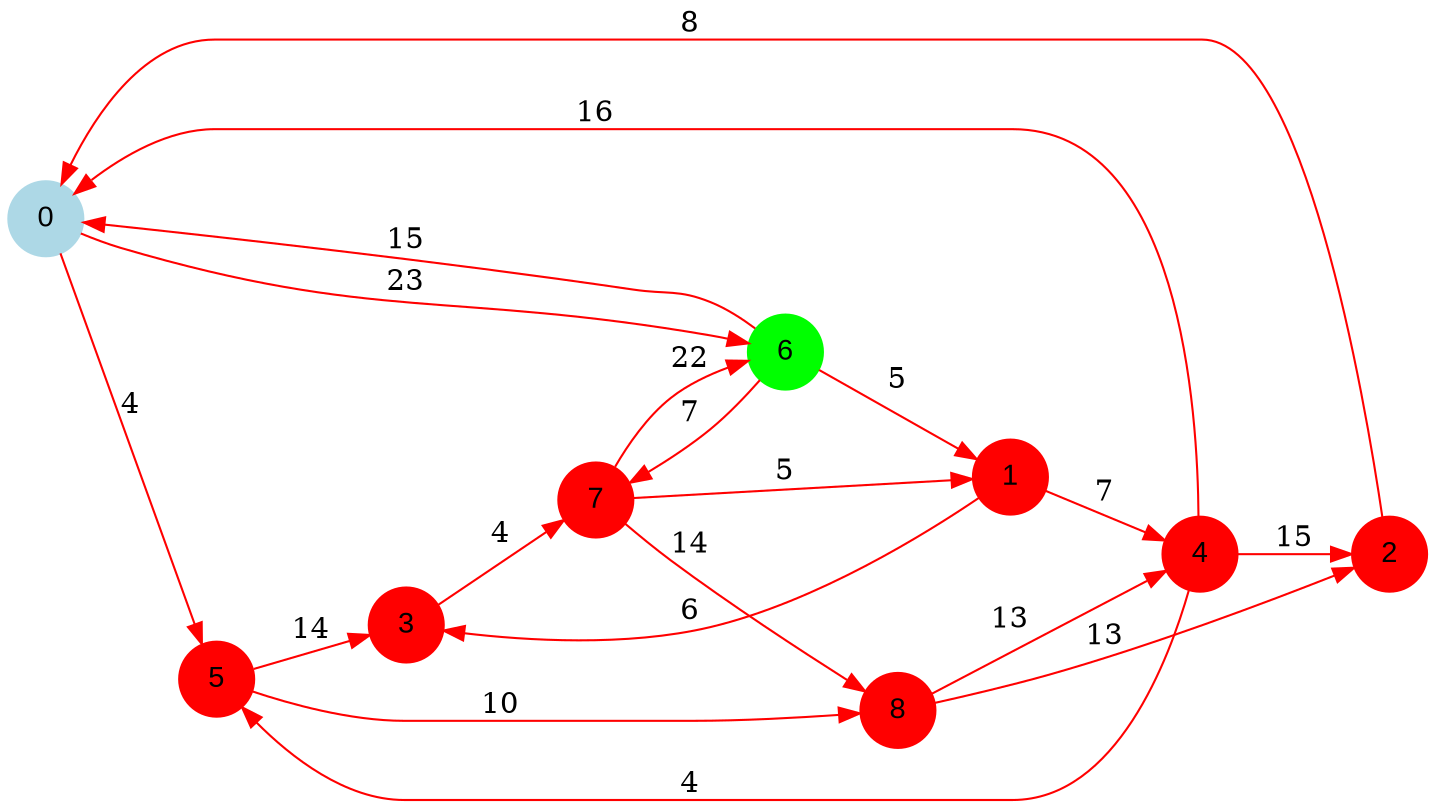 digraph graphe {
rankdir = LR;
edge [color=red];
0 [fontname="Arial", shape = circle, color=lightblue, style=filled];
1 [fontname="Arial", shape = circle, color=red, style=filled];
2 [fontname="Arial", shape = circle, color=red, style=filled];
3 [fontname="Arial", shape = circle, color=red, style=filled];
4 [fontname="Arial", shape = circle, color=red, style=filled];
5 [fontname="Arial", shape = circle, color=red, style=filled];
6 [fontname="Arial", shape = circle, color=green, style=filled];
7 [fontname="Arial", shape = circle, color=red, style=filled];
8 [fontname="Arial", shape = circle, color=red, style=filled];
	0 -> 5 [label = "4"];
	0 -> 6 [label = "23"];
	1 -> 3 [label = "6"];
	1 -> 4 [label = "7"];
	2 -> 0 [label = "8"];
	3 -> 7 [label = "4"];
	4 -> 0 [label = "16"];
	4 -> 2 [label = "15"];
	4 -> 5 [label = "4"];
	5 -> 3 [label = "14"];
	5 -> 8 [label = "10"];
	6 -> 0 [label = "15"];
	6 -> 1 [label = "5"];
	6 -> 7 [label = "7"];
	7 -> 1 [label = "5"];
	7 -> 6 [label = "22"];
	7 -> 8 [label = "14"];
	8 -> 2 [label = "13"];
	8 -> 4 [label = "13"];
}